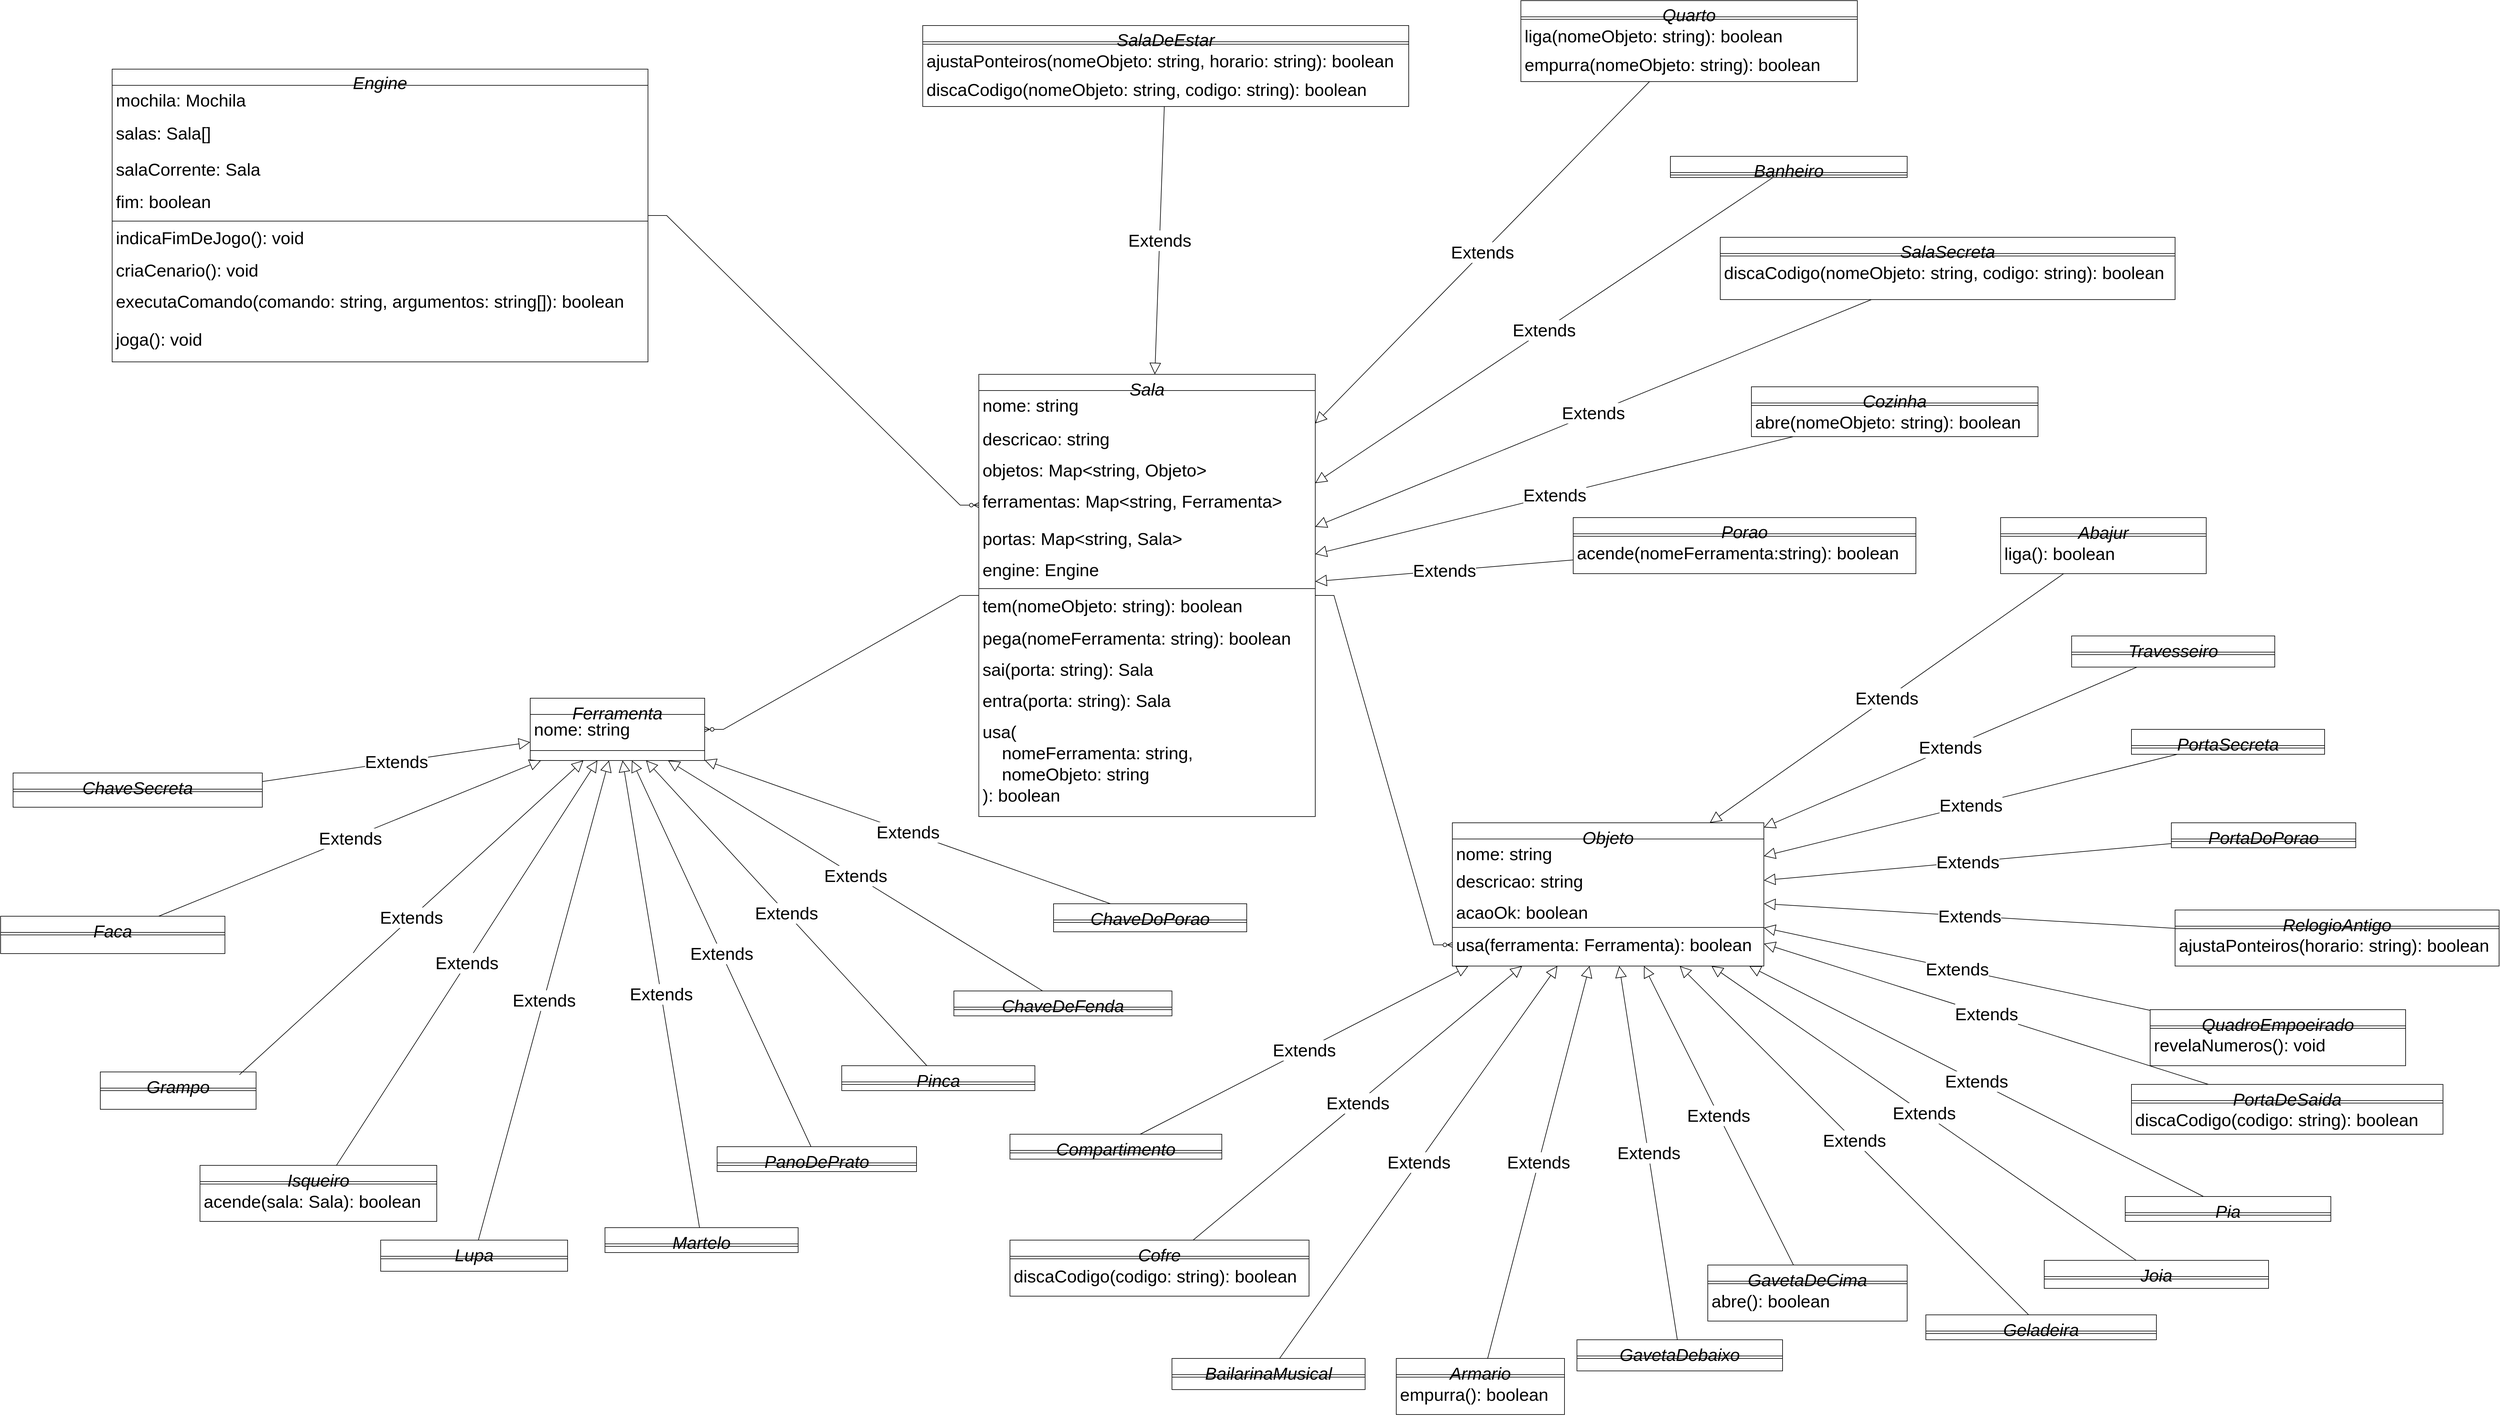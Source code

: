 <mxfile version="26.0.16">
  <diagram id="C5RBs43oDa-KdzZeNtuy" name="Page-1">
    <mxGraphModel dx="6144" dy="2809" grid="1" gridSize="10" guides="1" tooltips="1" connect="1" arrows="1" fold="1" page="1" pageScale="1" pageWidth="827" pageHeight="1169" math="0" shadow="0">
      <root>
        <mxCell id="WIyWlLk6GJQsqaUBKTNV-0" />
        <mxCell id="WIyWlLk6GJQsqaUBKTNV-1" parent="WIyWlLk6GJQsqaUBKTNV-0" />
        <mxCell id="zkfFHV4jXpPFQw0GAbJ--0" value="Engine" style="swimlane;fontStyle=2;align=center;verticalAlign=top;childLayout=stackLayout;horizontal=1;startSize=26;horizontalStack=0;resizeParent=1;resizeLast=0;collapsible=1;marginBottom=0;rounded=0;shadow=0;strokeWidth=1;fontSize=28;spacingBottom=0;spacingTop=0;spacing=0;labelBorderColor=none;" parent="WIyWlLk6GJQsqaUBKTNV-1" vertex="1">
          <mxGeometry x="-2481" y="-1010" width="860" height="470" as="geometry">
            <mxRectangle x="230" y="140" width="160" height="26" as="alternateBounds" />
          </mxGeometry>
        </mxCell>
        <mxCell id="zkfFHV4jXpPFQw0GAbJ--1" value="mochila: Mochila" style="text;align=left;verticalAlign=top;spacingLeft=4;spacingRight=4;overflow=hidden;rotatable=0;points=[[0,0.5],[1,0.5]];portConstraint=eastwest;fontSize=28;fontColor=default;fontStyle=0;spacing=2;labelBorderColor=none;textShadow=0;" parent="zkfFHV4jXpPFQw0GAbJ--0" vertex="1">
          <mxGeometry y="26" width="860" height="54" as="geometry" />
        </mxCell>
        <mxCell id="zA1L791y_lVvBLfhnkhs-0" value="salas: Sala[]" style="text;align=left;verticalAlign=top;spacingLeft=4;spacingRight=4;overflow=hidden;rotatable=0;points=[[0,0.5],[1,0.5]];portConstraint=eastwest;fontSize=28;whiteSpace=wrap;textShadow=0;fontColor=default;fontStyle=0;spacing=2;labelBorderColor=none;" parent="zkfFHV4jXpPFQw0GAbJ--0" vertex="1">
          <mxGeometry y="80" width="860" height="58" as="geometry" />
        </mxCell>
        <mxCell id="zkfFHV4jXpPFQw0GAbJ--2" value="salaCorrente: Sala" style="text;align=left;verticalAlign=top;spacingLeft=4;spacingRight=4;overflow=hidden;rotatable=0;points=[[0,0.5],[1,0.5]];portConstraint=eastwest;rounded=0;shadow=0;html=0;fontSize=28;whiteSpace=wrap;textShadow=0;fontColor=default;fontStyle=0;spacing=2;labelBorderColor=none;" parent="zkfFHV4jXpPFQw0GAbJ--0" vertex="1">
          <mxGeometry y="138" width="860" height="52" as="geometry" />
        </mxCell>
        <mxCell id="zkfFHV4jXpPFQw0GAbJ--3" value="fim: boolean" style="text;align=left;verticalAlign=top;spacingLeft=4;spacingRight=4;overflow=hidden;rotatable=0;points=[[0,0.5],[1,0.5]];portConstraint=eastwest;rounded=0;shadow=0;html=0;fontSize=28;whiteSpace=wrap;textShadow=0;fontColor=default;fontStyle=0;spacing=2;labelBorderColor=none;" parent="zkfFHV4jXpPFQw0GAbJ--0" vertex="1">
          <mxGeometry y="190" width="860" height="50" as="geometry" />
        </mxCell>
        <mxCell id="zkfFHV4jXpPFQw0GAbJ--4" value="" style="line;html=1;strokeWidth=1;align=left;verticalAlign=middle;spacingTop=-1;spacingLeft=3;spacingRight=3;rotatable=0;labelPosition=right;points=[];portConstraint=eastwest;fontSize=28;whiteSpace=wrap;textShadow=0;fontColor=default;fontStyle=0;spacing=2;labelBorderColor=none;" parent="zkfFHV4jXpPFQw0GAbJ--0" vertex="1">
          <mxGeometry y="240" width="860" height="8" as="geometry" />
        </mxCell>
        <mxCell id="zkfFHV4jXpPFQw0GAbJ--5" value="indicaFimDeJogo(): void" style="text;align=left;verticalAlign=top;spacingLeft=4;spacingRight=4;overflow=hidden;rotatable=0;points=[[0,0.5],[1,0.5]];portConstraint=eastwest;fontSize=28;whiteSpace=wrap;textShadow=0;fontColor=default;fontStyle=0;spacing=2;labelBorderColor=none;" parent="zkfFHV4jXpPFQw0GAbJ--0" vertex="1">
          <mxGeometry y="248" width="860" height="52" as="geometry" />
        </mxCell>
        <mxCell id="NSEgL9fZ8EgHRvbwf7Eg-0" value="criaCenario(): void" style="text;align=left;verticalAlign=top;spacingLeft=4;spacingRight=4;overflow=hidden;rotatable=0;points=[[0,0.5],[1,0.5]];portConstraint=eastwest;fontSize=28;whiteSpace=wrap;textShadow=0;fontColor=default;fontStyle=0;spacing=2;labelBorderColor=none;" parent="zkfFHV4jXpPFQw0GAbJ--0" vertex="1">
          <mxGeometry y="300" width="860" height="50" as="geometry" />
        </mxCell>
        <mxCell id="zA1L791y_lVvBLfhnkhs-1" value="executaComando(comando: string, argumentos: string[]): boolean" style="text;align=left;verticalAlign=top;spacingLeft=4;spacingRight=4;overflow=hidden;rotatable=0;points=[[0,0.5],[1,0.5]];portConstraint=eastwest;fontSize=28;whiteSpace=wrap;textShadow=0;fontColor=default;fontStyle=0;spacing=2;labelBorderColor=none;" parent="zkfFHV4jXpPFQw0GAbJ--0" vertex="1">
          <mxGeometry y="350" width="860" height="60" as="geometry" />
        </mxCell>
        <mxCell id="NSEgL9fZ8EgHRvbwf7Eg-1" value="joga(): void" style="text;align=left;verticalAlign=top;spacingLeft=4;spacingRight=4;overflow=hidden;rotatable=0;points=[[0,0.5],[1,0.5]];portConstraint=eastwest;fontSize=28;textShadow=0;fontColor=default;fontStyle=0;spacing=2;labelBorderColor=none;" parent="zkfFHV4jXpPFQw0GAbJ--0" vertex="1">
          <mxGeometry y="410" width="860" height="60" as="geometry" />
        </mxCell>
        <mxCell id="zkfFHV4jXpPFQw0GAbJ--6" value="Sala" style="swimlane;fontStyle=2;align=center;verticalAlign=top;childLayout=stackLayout;horizontal=1;startSize=26;horizontalStack=0;resizeParent=1;resizeLast=0;collapsible=1;marginBottom=0;rounded=0;shadow=0;strokeWidth=1;fontSize=28;" parent="WIyWlLk6GJQsqaUBKTNV-1" vertex="1">
          <mxGeometry x="-1090" y="-520" width="540" height="710" as="geometry">
            <mxRectangle x="130" y="380" width="160" height="26" as="alternateBounds" />
          </mxGeometry>
        </mxCell>
        <mxCell id="zkfFHV4jXpPFQw0GAbJ--7" value="nome: string" style="text;align=left;verticalAlign=top;spacingLeft=4;spacingRight=4;overflow=hidden;rotatable=0;points=[[0,0.5],[1,0.5]];portConstraint=eastwest;fontSize=28;" parent="zkfFHV4jXpPFQw0GAbJ--6" vertex="1">
          <mxGeometry y="26" width="540" height="54" as="geometry" />
        </mxCell>
        <mxCell id="zA1L791y_lVvBLfhnkhs-2" value="descricao: string" style="text;align=left;verticalAlign=top;spacingLeft=4;spacingRight=4;overflow=hidden;rotatable=0;points=[[0,0.5],[1,0.5]];portConstraint=eastwest;fontSize=28;" parent="zkfFHV4jXpPFQw0GAbJ--6" vertex="1">
          <mxGeometry y="80" width="540" height="50" as="geometry" />
        </mxCell>
        <mxCell id="zkfFHV4jXpPFQw0GAbJ--8" value="objetos: Map&lt;string, Objeto&gt;" style="text;align=left;verticalAlign=top;spacingLeft=4;spacingRight=4;overflow=hidden;rotatable=0;points=[[0,0.5],[1,0.5]];portConstraint=eastwest;rounded=0;shadow=0;html=0;fontSize=28;" parent="zkfFHV4jXpPFQw0GAbJ--6" vertex="1">
          <mxGeometry y="130" width="540" height="50" as="geometry" />
        </mxCell>
        <mxCell id="zkfFHV4jXpPFQw0GAbJ--10" value="ferramentas: Map&lt;string, Ferramenta&gt;" style="text;align=left;verticalAlign=top;spacingLeft=4;spacingRight=4;overflow=hidden;rotatable=0;points=[[0,0.5],[1,0.5]];portConstraint=eastwest;fontStyle=0;fontSize=28;" parent="zkfFHV4jXpPFQw0GAbJ--6" vertex="1">
          <mxGeometry y="180" width="540" height="60" as="geometry" />
        </mxCell>
        <mxCell id="0ZFoFJh45a3mGfrbGcAo-1" value="portas: Map&lt;string, Sala&gt;" style="text;align=left;verticalAlign=top;spacingLeft=4;spacingRight=4;overflow=hidden;rotatable=0;points=[[0,0.5],[1,0.5]];portConstraint=eastwest;fontStyle=0;fontSize=28;" parent="zkfFHV4jXpPFQw0GAbJ--6" vertex="1">
          <mxGeometry y="240" width="540" height="50" as="geometry" />
        </mxCell>
        <mxCell id="0ZFoFJh45a3mGfrbGcAo-3" value="engine: Engine" style="text;align=left;verticalAlign=top;spacingLeft=4;spacingRight=4;overflow=hidden;rotatable=0;points=[[0,0.5],[1,0.5]];portConstraint=eastwest;fontStyle=0;fontSize=28;" parent="zkfFHV4jXpPFQw0GAbJ--6" vertex="1">
          <mxGeometry y="290" width="540" height="50" as="geometry" />
        </mxCell>
        <mxCell id="zkfFHV4jXpPFQw0GAbJ--9" value="" style="line;html=1;strokeWidth=1;align=left;verticalAlign=middle;spacingTop=-1;spacingLeft=3;spacingRight=3;rotatable=0;labelPosition=right;points=[];portConstraint=eastwest;fontSize=28;" parent="zkfFHV4jXpPFQw0GAbJ--6" vertex="1">
          <mxGeometry y="340" width="540" height="8" as="geometry" />
        </mxCell>
        <mxCell id="zA1L791y_lVvBLfhnkhs-3" value="tem(nomeObjeto: string): boolean" style="text;align=left;verticalAlign=top;spacingLeft=4;spacingRight=4;overflow=hidden;rotatable=0;points=[[0,0.5],[1,0.5]];portConstraint=eastwest;fontSize=28;" parent="zkfFHV4jXpPFQw0GAbJ--6" vertex="1">
          <mxGeometry y="348" width="540" height="52" as="geometry" />
        </mxCell>
        <mxCell id="zkfFHV4jXpPFQw0GAbJ--11" value="pega(nomeFerramenta: string): boolean" style="text;align=left;verticalAlign=top;spacingLeft=4;spacingRight=4;overflow=hidden;rotatable=0;points=[[0,0.5],[1,0.5]];portConstraint=eastwest;fontSize=28;" parent="zkfFHV4jXpPFQw0GAbJ--6" vertex="1">
          <mxGeometry y="400" width="540" height="50" as="geometry" />
        </mxCell>
        <mxCell id="zA1L791y_lVvBLfhnkhs-9" value="sai(porta: string): Sala" style="text;align=left;verticalAlign=top;spacingLeft=4;spacingRight=4;overflow=hidden;rotatable=0;points=[[0,0.5],[1,0.5]];portConstraint=eastwest;rounded=0;shadow=0;html=0;fontSize=28;" parent="zkfFHV4jXpPFQw0GAbJ--6" vertex="1">
          <mxGeometry y="450" width="540" height="50" as="geometry" />
        </mxCell>
        <mxCell id="NSEgL9fZ8EgHRvbwf7Eg-3" value="entra(porta: string): Sala" style="text;align=left;verticalAlign=top;spacingLeft=4;spacingRight=4;overflow=hidden;rotatable=0;points=[[0,0.5],[1,0.5]];portConstraint=eastwest;rounded=0;shadow=0;html=0;fontSize=28;" parent="zkfFHV4jXpPFQw0GAbJ--6" vertex="1">
          <mxGeometry y="500" width="540" height="50" as="geometry" />
        </mxCell>
        <mxCell id="0ZFoFJh45a3mGfrbGcAo-4" value="usa(&#xa;    nomeFerramenta: string, &#xa;    nomeObjeto: string&#xa;): boolean" style="text;align=left;verticalAlign=top;spacingLeft=4;spacingRight=4;overflow=hidden;rotatable=0;points=[[0,0.5],[1,0.5]];portConstraint=eastwest;rounded=0;shadow=0;html=0;fontSize=28;" parent="zkfFHV4jXpPFQw0GAbJ--6" vertex="1">
          <mxGeometry y="550" width="540" height="160" as="geometry" />
        </mxCell>
        <mxCell id="0ZFoFJh45a3mGfrbGcAo-14" value="Objeto" style="swimlane;fontStyle=2;align=center;verticalAlign=top;childLayout=stackLayout;horizontal=1;startSize=26;horizontalStack=0;resizeParent=1;resizeLast=0;collapsible=1;marginBottom=0;rounded=0;shadow=0;strokeWidth=1;fontSize=28;" parent="WIyWlLk6GJQsqaUBKTNV-1" vertex="1">
          <mxGeometry x="-330" y="200" width="500" height="230" as="geometry">
            <mxRectangle x="230" y="140" width="160" height="26" as="alternateBounds" />
          </mxGeometry>
        </mxCell>
        <mxCell id="0ZFoFJh45a3mGfrbGcAo-15" value="nome: string" style="text;align=left;verticalAlign=top;spacingLeft=4;spacingRight=4;overflow=hidden;rotatable=0;points=[[0,0.5],[1,0.5]];portConstraint=eastwest;fontSize=28;" parent="0ZFoFJh45a3mGfrbGcAo-14" vertex="1">
          <mxGeometry y="26" width="500" height="44" as="geometry" />
        </mxCell>
        <mxCell id="0ZFoFJh45a3mGfrbGcAo-16" value="descricao: string" style="text;align=left;verticalAlign=top;spacingLeft=4;spacingRight=4;overflow=hidden;rotatable=0;points=[[0,0.5],[1,0.5]];portConstraint=eastwest;rounded=0;shadow=0;html=0;fontSize=28;" parent="0ZFoFJh45a3mGfrbGcAo-14" vertex="1">
          <mxGeometry y="70" width="500" height="50" as="geometry" />
        </mxCell>
        <mxCell id="0ZFoFJh45a3mGfrbGcAo-23" value="acaoOk: boolean" style="text;align=left;verticalAlign=top;spacingLeft=4;spacingRight=4;overflow=hidden;rotatable=0;points=[[0,0.5],[1,0.5]];portConstraint=eastwest;rounded=0;shadow=0;html=0;fontSize=28;" parent="0ZFoFJh45a3mGfrbGcAo-14" vertex="1">
          <mxGeometry y="120" width="500" height="44" as="geometry" />
        </mxCell>
        <mxCell id="0ZFoFJh45a3mGfrbGcAo-18" value="" style="line;html=1;strokeWidth=1;align=left;verticalAlign=middle;spacingTop=-1;spacingLeft=3;spacingRight=3;rotatable=0;labelPosition=right;points=[];portConstraint=eastwest;fontSize=28;" parent="0ZFoFJh45a3mGfrbGcAo-14" vertex="1">
          <mxGeometry y="164" width="500" height="8" as="geometry" />
        </mxCell>
        <mxCell id="0ZFoFJh45a3mGfrbGcAo-20" value="usa(ferramenta: Ferramenta): boolean" style="text;align=left;verticalAlign=top;spacingLeft=4;spacingRight=4;overflow=hidden;rotatable=0;points=[[0,0.5],[1,0.5]];portConstraint=eastwest;fontSize=28;" parent="0ZFoFJh45a3mGfrbGcAo-14" vertex="1">
          <mxGeometry y="172" width="500" height="48" as="geometry" />
        </mxCell>
        <mxCell id="zA1L791y_lVvBLfhnkhs-11" value="Ferramenta" style="swimlane;fontStyle=2;align=center;verticalAlign=top;childLayout=stackLayout;horizontal=1;startSize=26;horizontalStack=0;resizeParent=1;resizeLast=0;collapsible=1;marginBottom=0;rounded=0;shadow=0;strokeWidth=1;fontSize=28;" parent="WIyWlLk6GJQsqaUBKTNV-1" vertex="1">
          <mxGeometry x="-1810" width="280" height="100" as="geometry">
            <mxRectangle x="230" y="140" width="160" height="26" as="alternateBounds" />
          </mxGeometry>
        </mxCell>
        <mxCell id="zA1L791y_lVvBLfhnkhs-12" value="nome: string" style="text;align=left;verticalAlign=top;spacingLeft=4;spacingRight=4;overflow=hidden;rotatable=0;points=[[0,0.5],[1,0.5]];portConstraint=eastwest;fontColor=default;fontSize=28;" parent="zA1L791y_lVvBLfhnkhs-11" vertex="1">
          <mxGeometry y="26" width="280" height="54" as="geometry" />
        </mxCell>
        <mxCell id="zA1L791y_lVvBLfhnkhs-69" value="" style="line;html=1;strokeWidth=1;align=left;verticalAlign=middle;spacingTop=-1;spacingLeft=3;spacingRight=3;rotatable=0;labelPosition=right;points=[];portConstraint=eastwest;fontSize=28;" parent="zA1L791y_lVvBLfhnkhs-11" vertex="1">
          <mxGeometry y="80" width="280" height="8" as="geometry" />
        </mxCell>
        <mxCell id="zA1L791y_lVvBLfhnkhs-20" value="ChaveDeFenda" style="swimlane;fontStyle=2;align=center;verticalAlign=top;childLayout=stackLayout;horizontal=1;startSize=26;horizontalStack=0;resizeParent=1;resizeLast=0;collapsible=1;marginBottom=0;rounded=0;shadow=0;strokeWidth=1;fontSize=28;" parent="WIyWlLk6GJQsqaUBKTNV-1" vertex="1">
          <mxGeometry x="-1130" y="470" width="350" height="40" as="geometry">
            <mxRectangle x="230" y="140" width="160" height="26" as="alternateBounds" />
          </mxGeometry>
        </mxCell>
        <mxCell id="zA1L791y_lVvBLfhnkhs-38" value="" style="line;html=1;strokeWidth=1;align=left;verticalAlign=middle;spacingTop=-1;spacingLeft=3;spacingRight=3;rotatable=0;labelPosition=right;points=[];portConstraint=eastwest;fontSize=28;" parent="zA1L791y_lVvBLfhnkhs-20" vertex="1">
          <mxGeometry y="26" width="350" height="8" as="geometry" />
        </mxCell>
        <mxCell id="zA1L791y_lVvBLfhnkhs-22" value="ChaveDoPorao" style="swimlane;fontStyle=2;align=center;verticalAlign=top;childLayout=stackLayout;horizontal=1;startSize=26;horizontalStack=0;resizeParent=1;resizeLast=0;collapsible=1;marginBottom=0;rounded=0;shadow=0;strokeWidth=1;fontSize=28;" parent="WIyWlLk6GJQsqaUBKTNV-1" vertex="1">
          <mxGeometry x="-970" y="330" width="310" height="45" as="geometry">
            <mxRectangle x="230" y="140" width="160" height="26" as="alternateBounds" />
          </mxGeometry>
        </mxCell>
        <mxCell id="zA1L791y_lVvBLfhnkhs-39" value="" style="line;html=1;strokeWidth=1;align=left;verticalAlign=middle;spacingTop=-1;spacingLeft=3;spacingRight=3;rotatable=0;labelPosition=right;points=[];portConstraint=eastwest;fontSize=28;" parent="zA1L791y_lVvBLfhnkhs-22" vertex="1">
          <mxGeometry y="26" width="310" height="8" as="geometry" />
        </mxCell>
        <mxCell id="zA1L791y_lVvBLfhnkhs-25" value="ChaveSecreta" style="swimlane;fontStyle=2;align=center;verticalAlign=top;childLayout=stackLayout;horizontal=1;startSize=26;horizontalStack=0;resizeParent=1;resizeLast=0;collapsible=1;marginBottom=0;rounded=0;shadow=0;strokeWidth=1;fontSize=28;" parent="WIyWlLk6GJQsqaUBKTNV-1" vertex="1">
          <mxGeometry x="-2640" y="120" width="400" height="55" as="geometry">
            <mxRectangle x="230" y="140" width="160" height="26" as="alternateBounds" />
          </mxGeometry>
        </mxCell>
        <mxCell id="zA1L791y_lVvBLfhnkhs-40" value="" style="line;html=1;strokeWidth=1;align=left;verticalAlign=middle;spacingTop=-1;spacingLeft=3;spacingRight=3;rotatable=0;labelPosition=right;points=[];portConstraint=eastwest;fontSize=28;" parent="zA1L791y_lVvBLfhnkhs-25" vertex="1">
          <mxGeometry y="26" width="400" height="8" as="geometry" />
        </mxCell>
        <mxCell id="zA1L791y_lVvBLfhnkhs-28" value="Faca" style="swimlane;fontStyle=2;align=center;verticalAlign=top;childLayout=stackLayout;horizontal=1;startSize=26;horizontalStack=0;resizeParent=1;resizeLast=0;collapsible=1;marginBottom=0;rounded=0;shadow=0;strokeWidth=1;fontSize=28;" parent="WIyWlLk6GJQsqaUBKTNV-1" vertex="1">
          <mxGeometry x="-2660" y="350" width="360" height="60" as="geometry">
            <mxRectangle x="230" y="140" width="160" height="26" as="alternateBounds" />
          </mxGeometry>
        </mxCell>
        <mxCell id="zA1L791y_lVvBLfhnkhs-42" value="" style="line;html=1;strokeWidth=1;align=left;verticalAlign=middle;spacingTop=-1;spacingLeft=3;spacingRight=3;rotatable=0;labelPosition=right;points=[];portConstraint=eastwest;fontSize=28;" parent="zA1L791y_lVvBLfhnkhs-28" vertex="1">
          <mxGeometry y="26" width="360" height="8" as="geometry" />
        </mxCell>
        <mxCell id="zA1L791y_lVvBLfhnkhs-31" value="Grampo" style="swimlane;fontStyle=2;align=center;verticalAlign=top;childLayout=stackLayout;horizontal=1;startSize=26;horizontalStack=0;resizeParent=1;resizeLast=0;collapsible=1;marginBottom=0;rounded=0;shadow=0;strokeWidth=1;fontColor=default;fontSize=28;" parent="WIyWlLk6GJQsqaUBKTNV-1" vertex="1">
          <mxGeometry x="-2500" y="600" width="250" height="60" as="geometry">
            <mxRectangle x="230" y="140" width="160" height="26" as="alternateBounds" />
          </mxGeometry>
        </mxCell>
        <mxCell id="zA1L791y_lVvBLfhnkhs-43" value="" style="line;html=1;strokeWidth=1;align=left;verticalAlign=middle;spacingTop=-1;spacingLeft=3;spacingRight=3;rotatable=0;labelPosition=right;points=[];portConstraint=eastwest;fontSize=28;" parent="zA1L791y_lVvBLfhnkhs-31" vertex="1">
          <mxGeometry y="26" width="250" height="8" as="geometry" />
        </mxCell>
        <mxCell id="zA1L791y_lVvBLfhnkhs-34" value="Isqueiro" style="swimlane;fontStyle=2;align=center;verticalAlign=top;childLayout=stackLayout;horizontal=1;startSize=26;horizontalStack=0;resizeParent=1;resizeLast=0;collapsible=1;marginBottom=0;rounded=0;shadow=0;strokeWidth=1;fontColor=default;fontSize=28;" parent="WIyWlLk6GJQsqaUBKTNV-1" vertex="1">
          <mxGeometry x="-2340" y="750" width="380" height="90" as="geometry">
            <mxRectangle x="230" y="140" width="160" height="26" as="alternateBounds" />
          </mxGeometry>
        </mxCell>
        <mxCell id="zA1L791y_lVvBLfhnkhs-44" value="" style="line;html=1;strokeWidth=1;align=left;verticalAlign=middle;spacingTop=-1;spacingLeft=3;spacingRight=3;rotatable=0;labelPosition=right;points=[];portConstraint=eastwest;fontSize=28;" parent="zA1L791y_lVvBLfhnkhs-34" vertex="1">
          <mxGeometry y="26" width="380" height="8" as="geometry" />
        </mxCell>
        <mxCell id="zA1L791y_lVvBLfhnkhs-35" value="acende(sala: Sala): boolean" style="text;align=left;verticalAlign=top;spacingLeft=4;spacingRight=4;overflow=hidden;rotatable=0;points=[[0,0.5],[1,0.5]];portConstraint=eastwest;fontColor=default;fontSize=28;" parent="zA1L791y_lVvBLfhnkhs-34" vertex="1">
          <mxGeometry y="34" width="380" height="56" as="geometry" />
        </mxCell>
        <mxCell id="zA1L791y_lVvBLfhnkhs-45" value="Lupa" style="swimlane;fontStyle=2;align=center;verticalAlign=top;childLayout=stackLayout;horizontal=1;startSize=26;horizontalStack=0;resizeParent=1;resizeLast=0;collapsible=1;marginBottom=0;rounded=0;shadow=0;strokeWidth=1;fontSize=28;" parent="WIyWlLk6GJQsqaUBKTNV-1" vertex="1">
          <mxGeometry x="-2050" y="870" width="300" height="50" as="geometry">
            <mxRectangle x="230" y="140" width="160" height="26" as="alternateBounds" />
          </mxGeometry>
        </mxCell>
        <mxCell id="zA1L791y_lVvBLfhnkhs-46" value="" style="line;html=1;strokeWidth=1;align=left;verticalAlign=middle;spacingTop=-1;spacingLeft=3;spacingRight=3;rotatable=0;labelPosition=right;points=[];portConstraint=eastwest;fontSize=28;" parent="zA1L791y_lVvBLfhnkhs-45" vertex="1">
          <mxGeometry y="26" width="300" height="8" as="geometry" />
        </mxCell>
        <mxCell id="zA1L791y_lVvBLfhnkhs-47" value="Martelo" style="swimlane;fontStyle=2;align=center;verticalAlign=top;childLayout=stackLayout;horizontal=1;startSize=26;horizontalStack=0;resizeParent=1;resizeLast=0;collapsible=1;marginBottom=0;rounded=0;shadow=0;strokeWidth=1;fontSize=28;" parent="WIyWlLk6GJQsqaUBKTNV-1" vertex="1">
          <mxGeometry x="-1690" y="850" width="310" height="40" as="geometry">
            <mxRectangle x="230" y="140" width="160" height="26" as="alternateBounds" />
          </mxGeometry>
        </mxCell>
        <mxCell id="zA1L791y_lVvBLfhnkhs-48" value="" style="line;html=1;strokeWidth=1;align=left;verticalAlign=middle;spacingTop=-1;spacingLeft=3;spacingRight=3;rotatable=0;labelPosition=right;points=[];portConstraint=eastwest;fontSize=28;" parent="zA1L791y_lVvBLfhnkhs-47" vertex="1">
          <mxGeometry y="26" width="310" height="8" as="geometry" />
        </mxCell>
        <mxCell id="zA1L791y_lVvBLfhnkhs-49" value="PanoDePrato" style="swimlane;fontStyle=2;align=center;verticalAlign=top;childLayout=stackLayout;horizontal=1;startSize=26;horizontalStack=0;resizeParent=1;resizeLast=0;collapsible=1;marginBottom=0;rounded=0;shadow=0;strokeWidth=1;fontSize=28;" parent="WIyWlLk6GJQsqaUBKTNV-1" vertex="1">
          <mxGeometry x="-1510" y="720" width="320" height="40" as="geometry">
            <mxRectangle x="230" y="140" width="160" height="26" as="alternateBounds" />
          </mxGeometry>
        </mxCell>
        <mxCell id="zA1L791y_lVvBLfhnkhs-50" value="" style="line;html=1;strokeWidth=1;align=left;verticalAlign=middle;spacingTop=-1;spacingLeft=3;spacingRight=3;rotatable=0;labelPosition=right;points=[];portConstraint=eastwest;fontSize=28;" parent="zA1L791y_lVvBLfhnkhs-49" vertex="1">
          <mxGeometry y="26" width="320" height="8" as="geometry" />
        </mxCell>
        <mxCell id="zA1L791y_lVvBLfhnkhs-51" value="Pinca" style="swimlane;fontStyle=2;align=center;verticalAlign=top;childLayout=stackLayout;horizontal=1;startSize=26;horizontalStack=0;resizeParent=1;resizeLast=0;collapsible=1;marginBottom=0;rounded=0;shadow=0;strokeWidth=1;fontSize=28;" parent="WIyWlLk6GJQsqaUBKTNV-1" vertex="1">
          <mxGeometry x="-1310" y="590" width="310" height="40" as="geometry">
            <mxRectangle x="230" y="140" width="160" height="26" as="alternateBounds" />
          </mxGeometry>
        </mxCell>
        <mxCell id="zA1L791y_lVvBLfhnkhs-52" value="" style="line;html=1;strokeWidth=1;align=left;verticalAlign=middle;spacingTop=-1;spacingLeft=3;spacingRight=3;rotatable=0;labelPosition=right;points=[];portConstraint=eastwest;fontSize=28;" parent="zA1L791y_lVvBLfhnkhs-51" vertex="1">
          <mxGeometry y="26" width="310" height="8" as="geometry" />
        </mxCell>
        <mxCell id="zA1L791y_lVvBLfhnkhs-57" value="Extends" style="endArrow=block;endSize=16;endFill=0;html=1;rounded=0;exitX=1;exitY=0.25;exitDx=0;exitDy=0;fontSize=28;" parent="WIyWlLk6GJQsqaUBKTNV-1" source="zA1L791y_lVvBLfhnkhs-25" target="zA1L791y_lVvBLfhnkhs-11" edge="1">
          <mxGeometry width="160" relative="1" as="geometry">
            <mxPoint x="-2130" y="389.998" as="sourcePoint" />
            <mxPoint x="-1500" y="505.35" as="targetPoint" />
          </mxGeometry>
        </mxCell>
        <mxCell id="zA1L791y_lVvBLfhnkhs-58" value="Extends" style="endArrow=block;endSize=16;endFill=0;html=1;rounded=0;fontSize=28;" parent="WIyWlLk6GJQsqaUBKTNV-1" source="zA1L791y_lVvBLfhnkhs-28" target="zA1L791y_lVvBLfhnkhs-11" edge="1">
          <mxGeometry width="160" relative="1" as="geometry">
            <mxPoint x="-1630" y="530" as="sourcePoint" />
            <mxPoint x="-1470" y="530" as="targetPoint" />
          </mxGeometry>
        </mxCell>
        <mxCell id="zA1L791y_lVvBLfhnkhs-59" value="Extends" style="endArrow=block;endSize=16;endFill=0;html=1;rounded=0;exitX=0.893;exitY=0.075;exitDx=0;exitDy=0;exitPerimeter=0;fontSize=28;" parent="WIyWlLk6GJQsqaUBKTNV-1" source="zA1L791y_lVvBLfhnkhs-31" target="zA1L791y_lVvBLfhnkhs-11" edge="1">
          <mxGeometry width="160" relative="1" as="geometry">
            <mxPoint x="-2057" y="470" as="sourcePoint" />
            <mxPoint x="-1690" y="353" as="targetPoint" />
          </mxGeometry>
        </mxCell>
        <mxCell id="zA1L791y_lVvBLfhnkhs-60" value="Extends" style="endArrow=block;endSize=16;endFill=0;html=1;rounded=0;fontSize=28;" parent="WIyWlLk6GJQsqaUBKTNV-1" source="zA1L791y_lVvBLfhnkhs-34" target="zA1L791y_lVvBLfhnkhs-11" edge="1">
          <mxGeometry width="160" relative="1" as="geometry">
            <mxPoint x="-2047" y="480" as="sourcePoint" />
            <mxPoint x="-1680" y="363" as="targetPoint" />
          </mxGeometry>
        </mxCell>
        <mxCell id="zA1L791y_lVvBLfhnkhs-61" value="Extends" style="endArrow=block;endSize=16;endFill=0;html=1;rounded=0;fontSize=28;" parent="WIyWlLk6GJQsqaUBKTNV-1" source="zA1L791y_lVvBLfhnkhs-45" target="zA1L791y_lVvBLfhnkhs-11" edge="1">
          <mxGeometry width="160" relative="1" as="geometry">
            <mxPoint x="-2037" y="490" as="sourcePoint" />
            <mxPoint x="-1670" y="373" as="targetPoint" />
          </mxGeometry>
        </mxCell>
        <mxCell id="zA1L791y_lVvBLfhnkhs-62" value="Extends" style="endArrow=block;endSize=16;endFill=0;html=1;rounded=0;fontSize=28;" parent="WIyWlLk6GJQsqaUBKTNV-1" source="zA1L791y_lVvBLfhnkhs-47" target="zA1L791y_lVvBLfhnkhs-11" edge="1">
          <mxGeometry width="160" relative="1" as="geometry">
            <mxPoint x="-2027" y="500" as="sourcePoint" />
            <mxPoint x="-1660" y="383" as="targetPoint" />
          </mxGeometry>
        </mxCell>
        <mxCell id="zA1L791y_lVvBLfhnkhs-65" value="Extends" style="endArrow=block;endSize=16;endFill=0;html=1;rounded=0;fontSize=28;" parent="WIyWlLk6GJQsqaUBKTNV-1" source="zA1L791y_lVvBLfhnkhs-22" target="zA1L791y_lVvBLfhnkhs-11" edge="1">
          <mxGeometry width="160" relative="1" as="geometry">
            <mxPoint x="-1997" y="530" as="sourcePoint" />
            <mxPoint x="-1630" y="413" as="targetPoint" />
          </mxGeometry>
        </mxCell>
        <mxCell id="zA1L791y_lVvBLfhnkhs-66" value="Extends" style="endArrow=block;endSize=16;endFill=0;html=1;rounded=0;fontSize=28;" parent="WIyWlLk6GJQsqaUBKTNV-1" source="zA1L791y_lVvBLfhnkhs-20" target="zA1L791y_lVvBLfhnkhs-11" edge="1">
          <mxGeometry width="160" relative="1" as="geometry">
            <mxPoint x="-1987" y="540" as="sourcePoint" />
            <mxPoint x="-1620" y="423" as="targetPoint" />
          </mxGeometry>
        </mxCell>
        <mxCell id="zA1L791y_lVvBLfhnkhs-67" value="Extends" style="endArrow=block;endSize=16;endFill=0;html=1;rounded=0;fontSize=28;" parent="WIyWlLk6GJQsqaUBKTNV-1" source="zA1L791y_lVvBLfhnkhs-49" target="zA1L791y_lVvBLfhnkhs-11" edge="1">
          <mxGeometry width="160" relative="1" as="geometry">
            <mxPoint x="-1977" y="550" as="sourcePoint" />
            <mxPoint x="-1610" y="433" as="targetPoint" />
          </mxGeometry>
        </mxCell>
        <mxCell id="zA1L791y_lVvBLfhnkhs-71" value="Extends" style="endArrow=block;endSize=16;endFill=0;html=1;rounded=0;fontSize=28;" parent="WIyWlLk6GJQsqaUBKTNV-1" source="zA1L791y_lVvBLfhnkhs-51" target="zA1L791y_lVvBLfhnkhs-11" edge="1">
          <mxGeometry width="160" relative="1" as="geometry">
            <mxPoint x="-1440" y="510" as="sourcePoint" />
            <mxPoint x="-1280" y="510" as="targetPoint" />
          </mxGeometry>
        </mxCell>
        <mxCell id="zA1L791y_lVvBLfhnkhs-75" value="" style="edgeStyle=entityRelationEdgeStyle;fontSize=28;html=1;endArrow=ERzeroToMany;endFill=1;rounded=0;entryX=0;entryY=0.5;entryDx=0;entryDy=0;" parent="WIyWlLk6GJQsqaUBKTNV-1" source="zkfFHV4jXpPFQw0GAbJ--0" target="zkfFHV4jXpPFQw0GAbJ--10" edge="1">
          <mxGeometry width="100" height="100" relative="1" as="geometry">
            <mxPoint x="-990.0" y="-990" as="sourcePoint" />
            <mxPoint x="-1015.0" y="-239" as="targetPoint" />
            <Array as="points">
              <mxPoint x="-725" y="-274" />
              <mxPoint x="-905" y="-614" />
            </Array>
          </mxGeometry>
        </mxCell>
        <mxCell id="zA1L791y_lVvBLfhnkhs-76" value="" style="edgeStyle=entityRelationEdgeStyle;fontSize=28;html=1;endArrow=ERzeroToMany;endFill=1;rounded=0;" parent="WIyWlLk6GJQsqaUBKTNV-1" source="zkfFHV4jXpPFQw0GAbJ--6" target="zA1L791y_lVvBLfhnkhs-11" edge="1">
          <mxGeometry width="100" height="100" relative="1" as="geometry">
            <mxPoint x="450" y="510" as="sourcePoint" />
            <mxPoint x="630" y="580" as="targetPoint" />
            <Array as="points">
              <mxPoint x="530" y="720" />
              <mxPoint x="530" y="710" />
            </Array>
          </mxGeometry>
        </mxCell>
        <mxCell id="zA1L791y_lVvBLfhnkhs-77" value="" style="edgeStyle=entityRelationEdgeStyle;fontSize=28;html=1;endArrow=ERzeroToMany;endFill=1;rounded=0;entryX=0;entryY=0.5;entryDx=0;entryDy=0;" parent="WIyWlLk6GJQsqaUBKTNV-1" source="zkfFHV4jXpPFQw0GAbJ--6" target="0ZFoFJh45a3mGfrbGcAo-20" edge="1">
          <mxGeometry width="100" height="100" relative="1" as="geometry">
            <mxPoint x="70" y="-320" as="sourcePoint" />
            <mxPoint x="170" y="-420" as="targetPoint" />
          </mxGeometry>
        </mxCell>
        <mxCell id="zA1L791y_lVvBLfhnkhs-81" value="Abajur" style="swimlane;fontStyle=2;align=center;verticalAlign=top;childLayout=stackLayout;horizontal=1;startSize=26;horizontalStack=0;resizeParent=1;resizeLast=0;collapsible=1;marginBottom=0;rounded=0;shadow=0;strokeWidth=1;fontSize=28;" parent="WIyWlLk6GJQsqaUBKTNV-1" vertex="1">
          <mxGeometry x="550" y="-290" width="330" height="90" as="geometry">
            <mxRectangle x="230" y="140" width="160" height="26" as="alternateBounds" />
          </mxGeometry>
        </mxCell>
        <mxCell id="zA1L791y_lVvBLfhnkhs-85" value="" style="line;html=1;strokeWidth=1;align=left;verticalAlign=middle;spacingTop=-1;spacingLeft=3;spacingRight=3;rotatable=0;labelPosition=right;points=[];portConstraint=eastwest;fontSize=28;" parent="zA1L791y_lVvBLfhnkhs-81" vertex="1">
          <mxGeometry y="26" width="330" height="8" as="geometry" />
        </mxCell>
        <mxCell id="zA1L791y_lVvBLfhnkhs-86" value="liga(): boolean" style="text;align=left;verticalAlign=top;spacingLeft=4;spacingRight=4;overflow=hidden;rotatable=0;points=[[0,0.5],[1,0.5]];portConstraint=eastwest;fontSize=28;" parent="zA1L791y_lVvBLfhnkhs-81" vertex="1">
          <mxGeometry y="34" width="330" height="56" as="geometry" />
        </mxCell>
        <mxCell id="zA1L791y_lVvBLfhnkhs-87" value="Armario" style="swimlane;fontStyle=2;align=center;verticalAlign=top;childLayout=stackLayout;horizontal=1;startSize=26;horizontalStack=0;resizeParent=1;resizeLast=0;collapsible=1;marginBottom=0;rounded=0;shadow=0;strokeWidth=1;fontSize=28;" parent="WIyWlLk6GJQsqaUBKTNV-1" vertex="1">
          <mxGeometry x="-420" y="1060" width="270" height="90" as="geometry">
            <mxRectangle x="230" y="140" width="160" height="26" as="alternateBounds" />
          </mxGeometry>
        </mxCell>
        <mxCell id="zA1L791y_lVvBLfhnkhs-88" value="" style="line;html=1;strokeWidth=1;align=left;verticalAlign=middle;spacingTop=-1;spacingLeft=3;spacingRight=3;rotatable=0;labelPosition=right;points=[];portConstraint=eastwest;fontSize=28;" parent="zA1L791y_lVvBLfhnkhs-87" vertex="1">
          <mxGeometry y="26" width="270" height="8" as="geometry" />
        </mxCell>
        <mxCell id="zA1L791y_lVvBLfhnkhs-89" value="empurra(): boolean" style="text;align=left;verticalAlign=top;spacingLeft=4;spacingRight=4;overflow=hidden;rotatable=0;points=[[0,0.5],[1,0.5]];portConstraint=eastwest;fontSize=28;" parent="zA1L791y_lVvBLfhnkhs-87" vertex="1">
          <mxGeometry y="34" width="270" height="56" as="geometry" />
        </mxCell>
        <mxCell id="zA1L791y_lVvBLfhnkhs-90" value="GavetaDebaixo" style="swimlane;fontStyle=2;align=center;verticalAlign=top;childLayout=stackLayout;horizontal=1;startSize=26;horizontalStack=0;resizeParent=1;resizeLast=0;collapsible=1;marginBottom=0;rounded=0;shadow=0;strokeWidth=1;fontSize=28;" parent="WIyWlLk6GJQsqaUBKTNV-1" vertex="1">
          <mxGeometry x="-130" y="1030" width="330" height="50" as="geometry">
            <mxRectangle x="230" y="140" width="160" height="26" as="alternateBounds" />
          </mxGeometry>
        </mxCell>
        <mxCell id="zA1L791y_lVvBLfhnkhs-91" value="" style="line;html=1;strokeWidth=1;align=left;verticalAlign=middle;spacingTop=-1;spacingLeft=3;spacingRight=3;rotatable=0;labelPosition=right;points=[];portConstraint=eastwest;fontSize=28;" parent="zA1L791y_lVvBLfhnkhs-90" vertex="1">
          <mxGeometry y="26" width="330" height="8" as="geometry" />
        </mxCell>
        <mxCell id="zA1L791y_lVvBLfhnkhs-93" value="GavetaDeCima" style="swimlane;fontStyle=2;align=center;verticalAlign=top;childLayout=stackLayout;horizontal=1;startSize=26;horizontalStack=0;resizeParent=1;resizeLast=0;collapsible=1;marginBottom=0;rounded=0;shadow=0;strokeWidth=1;fontSize=28;" parent="WIyWlLk6GJQsqaUBKTNV-1" vertex="1">
          <mxGeometry x="80" y="910" width="320" height="90" as="geometry">
            <mxRectangle x="230" y="140" width="160" height="26" as="alternateBounds" />
          </mxGeometry>
        </mxCell>
        <mxCell id="zA1L791y_lVvBLfhnkhs-94" value="" style="line;html=1;strokeWidth=1;align=left;verticalAlign=middle;spacingTop=-1;spacingLeft=3;spacingRight=3;rotatable=0;labelPosition=right;points=[];portConstraint=eastwest;fontSize=28;" parent="zA1L791y_lVvBLfhnkhs-93" vertex="1">
          <mxGeometry y="26" width="320" height="8" as="geometry" />
        </mxCell>
        <mxCell id="zA1L791y_lVvBLfhnkhs-95" value="abre(): boolean" style="text;align=left;verticalAlign=top;spacingLeft=4;spacingRight=4;overflow=hidden;rotatable=0;points=[[0,0.5],[1,0.5]];portConstraint=eastwest;fontSize=28;" parent="zA1L791y_lVvBLfhnkhs-93" vertex="1">
          <mxGeometry y="34" width="320" height="56" as="geometry" />
        </mxCell>
        <mxCell id="zA1L791y_lVvBLfhnkhs-99" value="Compartimento" style="swimlane;fontStyle=2;align=center;verticalAlign=top;childLayout=stackLayout;horizontal=1;startSize=26;horizontalStack=0;resizeParent=1;resizeLast=0;collapsible=1;marginBottom=0;rounded=0;shadow=0;strokeWidth=1;fontSize=28;" parent="WIyWlLk6GJQsqaUBKTNV-1" vertex="1">
          <mxGeometry x="-1040" y="700" width="340" height="40" as="geometry">
            <mxRectangle x="230" y="140" width="160" height="26" as="alternateBounds" />
          </mxGeometry>
        </mxCell>
        <mxCell id="zA1L791y_lVvBLfhnkhs-100" value="" style="line;html=1;strokeWidth=1;align=left;verticalAlign=middle;spacingTop=-1;spacingLeft=3;spacingRight=3;rotatable=0;labelPosition=right;points=[];portConstraint=eastwest;fontSize=28;" parent="zA1L791y_lVvBLfhnkhs-99" vertex="1">
          <mxGeometry y="26" width="340" height="8" as="geometry" />
        </mxCell>
        <mxCell id="zA1L791y_lVvBLfhnkhs-102" value="BailarinaMusical" style="swimlane;fontStyle=2;align=center;verticalAlign=top;childLayout=stackLayout;horizontal=1;startSize=26;horizontalStack=0;resizeParent=1;resizeLast=0;collapsible=1;marginBottom=0;rounded=0;shadow=0;strokeWidth=1;fontSize=28;" parent="WIyWlLk6GJQsqaUBKTNV-1" vertex="1">
          <mxGeometry x="-780" y="1060" width="310" height="50" as="geometry">
            <mxRectangle x="230" y="140" width="160" height="26" as="alternateBounds" />
          </mxGeometry>
        </mxCell>
        <mxCell id="zA1L791y_lVvBLfhnkhs-103" value="" style="line;html=1;strokeWidth=1;align=left;verticalAlign=middle;spacingTop=-1;spacingLeft=3;spacingRight=3;rotatable=0;labelPosition=right;points=[];portConstraint=eastwest;fontSize=28;" parent="zA1L791y_lVvBLfhnkhs-102" vertex="1">
          <mxGeometry y="26" width="310" height="8" as="geometry" />
        </mxCell>
        <mxCell id="zA1L791y_lVvBLfhnkhs-105" value="Cofre" style="swimlane;fontStyle=2;align=center;verticalAlign=top;childLayout=stackLayout;horizontal=1;startSize=26;horizontalStack=0;resizeParent=1;resizeLast=0;collapsible=1;marginBottom=0;rounded=0;shadow=0;strokeWidth=1;fontSize=28;" parent="WIyWlLk6GJQsqaUBKTNV-1" vertex="1">
          <mxGeometry x="-1040" y="870" width="480" height="90" as="geometry">
            <mxRectangle x="230" y="140" width="160" height="26" as="alternateBounds" />
          </mxGeometry>
        </mxCell>
        <mxCell id="zA1L791y_lVvBLfhnkhs-106" value="" style="line;html=1;strokeWidth=1;align=left;verticalAlign=middle;spacingTop=-1;spacingLeft=3;spacingRight=3;rotatable=0;labelPosition=right;points=[];portConstraint=eastwest;fontSize=28;" parent="zA1L791y_lVvBLfhnkhs-105" vertex="1">
          <mxGeometry y="26" width="480" height="8" as="geometry" />
        </mxCell>
        <mxCell id="zA1L791y_lVvBLfhnkhs-107" value="discaCodigo(codigo: string): boolean" style="text;align=left;verticalAlign=top;spacingLeft=4;spacingRight=4;overflow=hidden;rotatable=0;points=[[0,0.5],[1,0.5]];portConstraint=eastwest;fontSize=28;" parent="zA1L791y_lVvBLfhnkhs-105" vertex="1">
          <mxGeometry y="34" width="480" height="46" as="geometry" />
        </mxCell>
        <mxCell id="zA1L791y_lVvBLfhnkhs-110" value="Geladeira" style="swimlane;fontStyle=2;align=center;verticalAlign=top;childLayout=stackLayout;horizontal=1;startSize=26;horizontalStack=0;resizeParent=1;resizeLast=0;collapsible=1;marginBottom=0;rounded=0;shadow=0;strokeWidth=1;fontSize=28;" parent="WIyWlLk6GJQsqaUBKTNV-1" vertex="1">
          <mxGeometry x="430" y="990" width="370" height="40" as="geometry">
            <mxRectangle x="230" y="140" width="160" height="26" as="alternateBounds" />
          </mxGeometry>
        </mxCell>
        <mxCell id="zA1L791y_lVvBLfhnkhs-111" value="" style="line;html=1;strokeWidth=1;align=left;verticalAlign=middle;spacingTop=-1;spacingLeft=3;spacingRight=3;rotatable=0;labelPosition=right;points=[];portConstraint=eastwest;fontSize=28;" parent="zA1L791y_lVvBLfhnkhs-110" vertex="1">
          <mxGeometry y="26" width="370" height="8" as="geometry" />
        </mxCell>
        <mxCell id="zA1L791y_lVvBLfhnkhs-112" value="Joia" style="swimlane;fontStyle=2;align=center;verticalAlign=top;childLayout=stackLayout;horizontal=1;startSize=26;horizontalStack=0;resizeParent=1;resizeLast=0;collapsible=1;marginBottom=0;rounded=0;shadow=0;strokeWidth=1;fontSize=28;" parent="WIyWlLk6GJQsqaUBKTNV-1" vertex="1">
          <mxGeometry x="620" y="902.5" width="360" height="45" as="geometry">
            <mxRectangle x="230" y="140" width="160" height="26" as="alternateBounds" />
          </mxGeometry>
        </mxCell>
        <mxCell id="zA1L791y_lVvBLfhnkhs-113" value="" style="line;html=1;strokeWidth=1;align=left;verticalAlign=middle;spacingTop=-1;spacingLeft=3;spacingRight=3;rotatable=0;labelPosition=right;points=[];portConstraint=eastwest;fontSize=28;" parent="zA1L791y_lVvBLfhnkhs-112" vertex="1">
          <mxGeometry y="26" width="360" height="8" as="geometry" />
        </mxCell>
        <mxCell id="zA1L791y_lVvBLfhnkhs-116" value="PortaDeSaida" style="swimlane;fontStyle=2;align=center;verticalAlign=top;childLayout=stackLayout;horizontal=1;startSize=26;horizontalStack=0;resizeParent=1;resizeLast=0;collapsible=1;marginBottom=0;rounded=0;shadow=0;strokeWidth=1;fontSize=28;" parent="WIyWlLk6GJQsqaUBKTNV-1" vertex="1">
          <mxGeometry x="760" y="620" width="500" height="80" as="geometry">
            <mxRectangle x="230" y="140" width="160" height="26" as="alternateBounds" />
          </mxGeometry>
        </mxCell>
        <mxCell id="zA1L791y_lVvBLfhnkhs-117" value="" style="line;html=1;strokeWidth=1;align=left;verticalAlign=middle;spacingTop=-1;spacingLeft=3;spacingRight=3;rotatable=0;labelPosition=right;points=[];portConstraint=eastwest;fontSize=28;" parent="zA1L791y_lVvBLfhnkhs-116" vertex="1">
          <mxGeometry y="26" width="500" height="8" as="geometry" />
        </mxCell>
        <mxCell id="zA1L791y_lVvBLfhnkhs-118" value="discaCodigo(codigo: string): boolean" style="text;strokeColor=none;fillColor=none;align=left;verticalAlign=top;spacingLeft=4;spacingRight=4;overflow=hidden;rotatable=0;points=[[0,0.5],[1,0.5]];portConstraint=eastwest;whiteSpace=wrap;html=1;fontSize=28;" parent="zA1L791y_lVvBLfhnkhs-116" vertex="1">
          <mxGeometry y="34" width="500" height="46" as="geometry" />
        </mxCell>
        <mxCell id="zA1L791y_lVvBLfhnkhs-119" value="Pia" style="swimlane;fontStyle=2;align=center;verticalAlign=top;childLayout=stackLayout;horizontal=1;startSize=26;horizontalStack=0;resizeParent=1;resizeLast=0;collapsible=1;marginBottom=0;rounded=0;shadow=0;strokeWidth=1;fontSize=28;" parent="WIyWlLk6GJQsqaUBKTNV-1" vertex="1">
          <mxGeometry x="750" y="800" width="330" height="40" as="geometry">
            <mxRectangle x="230" y="140" width="160" height="26" as="alternateBounds" />
          </mxGeometry>
        </mxCell>
        <mxCell id="zA1L791y_lVvBLfhnkhs-120" value="" style="line;html=1;strokeWidth=1;align=left;verticalAlign=middle;spacingTop=-1;spacingLeft=3;spacingRight=3;rotatable=0;labelPosition=right;points=[];portConstraint=eastwest;fontSize=28;" parent="zA1L791y_lVvBLfhnkhs-119" vertex="1">
          <mxGeometry y="26" width="330" height="8" as="geometry" />
        </mxCell>
        <mxCell id="zA1L791y_lVvBLfhnkhs-121" value="PortaDoPorao" style="swimlane;fontStyle=2;align=center;verticalAlign=top;childLayout=stackLayout;horizontal=1;startSize=26;horizontalStack=0;resizeParent=1;resizeLast=0;collapsible=1;marginBottom=0;rounded=0;shadow=0;strokeWidth=1;fontSize=28;" parent="WIyWlLk6GJQsqaUBKTNV-1" vertex="1">
          <mxGeometry x="824" y="200" width="296" height="40" as="geometry">
            <mxRectangle x="230" y="140" width="160" height="26" as="alternateBounds" />
          </mxGeometry>
        </mxCell>
        <mxCell id="zA1L791y_lVvBLfhnkhs-122" value="" style="line;html=1;strokeWidth=1;align=left;verticalAlign=middle;spacingTop=-1;spacingLeft=3;spacingRight=3;rotatable=0;labelPosition=right;points=[];portConstraint=eastwest;fontSize=28;" parent="zA1L791y_lVvBLfhnkhs-121" vertex="1">
          <mxGeometry y="26" width="296" height="8" as="geometry" />
        </mxCell>
        <mxCell id="zA1L791y_lVvBLfhnkhs-123" value="PortaSecreta" style="swimlane;fontStyle=2;align=center;verticalAlign=top;childLayout=stackLayout;horizontal=1;startSize=26;horizontalStack=0;resizeParent=1;resizeLast=0;collapsible=1;marginBottom=0;rounded=0;shadow=0;strokeWidth=1;fontSize=28;" parent="WIyWlLk6GJQsqaUBKTNV-1" vertex="1">
          <mxGeometry x="760" y="50" width="310" height="40" as="geometry">
            <mxRectangle x="230" y="140" width="160" height="26" as="alternateBounds" />
          </mxGeometry>
        </mxCell>
        <mxCell id="zA1L791y_lVvBLfhnkhs-124" value="" style="line;html=1;strokeWidth=1;align=left;verticalAlign=middle;spacingTop=-1;spacingLeft=3;spacingRight=3;rotatable=0;labelPosition=right;points=[];portConstraint=eastwest;fontSize=28;" parent="zA1L791y_lVvBLfhnkhs-123" vertex="1">
          <mxGeometry y="26" width="310" height="8" as="geometry" />
        </mxCell>
        <mxCell id="zA1L791y_lVvBLfhnkhs-125" value="Travesseiro" style="swimlane;fontStyle=2;align=center;verticalAlign=top;childLayout=stackLayout;horizontal=1;startSize=26;horizontalStack=0;resizeParent=1;resizeLast=0;collapsible=1;marginBottom=0;rounded=0;shadow=0;strokeWidth=1;fontSize=28;" parent="WIyWlLk6GJQsqaUBKTNV-1" vertex="1">
          <mxGeometry x="664" y="-100" width="326" height="50" as="geometry">
            <mxRectangle x="230" y="140" width="160" height="26" as="alternateBounds" />
          </mxGeometry>
        </mxCell>
        <mxCell id="zA1L791y_lVvBLfhnkhs-126" value="" style="line;html=1;strokeWidth=1;align=left;verticalAlign=middle;spacingTop=-1;spacingLeft=3;spacingRight=3;rotatable=0;labelPosition=right;points=[];portConstraint=eastwest;fontSize=28;" parent="zA1L791y_lVvBLfhnkhs-125" vertex="1">
          <mxGeometry y="26" width="326" height="8" as="geometry" />
        </mxCell>
        <mxCell id="zA1L791y_lVvBLfhnkhs-127" value="QuadroEmpoeirado" style="swimlane;fontStyle=2;align=center;verticalAlign=top;childLayout=stackLayout;horizontal=1;startSize=26;horizontalStack=0;resizeParent=1;resizeLast=0;collapsible=1;marginBottom=0;rounded=0;shadow=0;strokeWidth=1;fontSize=28;" parent="WIyWlLk6GJQsqaUBKTNV-1" vertex="1">
          <mxGeometry x="790" y="500" width="410" height="90" as="geometry">
            <mxRectangle x="230" y="140" width="160" height="26" as="alternateBounds" />
          </mxGeometry>
        </mxCell>
        <mxCell id="zA1L791y_lVvBLfhnkhs-128" value="" style="line;html=1;strokeWidth=1;align=left;verticalAlign=middle;spacingTop=-1;spacingLeft=3;spacingRight=3;rotatable=0;labelPosition=right;points=[];portConstraint=eastwest;fontSize=28;" parent="zA1L791y_lVvBLfhnkhs-127" vertex="1">
          <mxGeometry y="26" width="410" height="8" as="geometry" />
        </mxCell>
        <mxCell id="zA1L791y_lVvBLfhnkhs-129" value="revelaNumeros(): void" style="text;strokeColor=none;fillColor=none;align=left;verticalAlign=top;spacingLeft=4;spacingRight=4;overflow=hidden;rotatable=0;points=[[0,0.5],[1,0.5]];portConstraint=eastwest;whiteSpace=wrap;html=1;fontSize=28;" parent="zA1L791y_lVvBLfhnkhs-127" vertex="1">
          <mxGeometry y="34" width="410" height="56" as="geometry" />
        </mxCell>
        <mxCell id="zA1L791y_lVvBLfhnkhs-130" value="RelogioAntigo" style="swimlane;fontStyle=2;align=center;verticalAlign=top;childLayout=stackLayout;horizontal=1;startSize=26;horizontalStack=0;resizeParent=1;resizeLast=0;collapsible=1;marginBottom=0;rounded=0;shadow=0;strokeWidth=1;fontSize=28;" parent="WIyWlLk6GJQsqaUBKTNV-1" vertex="1">
          <mxGeometry x="830" y="340" width="520" height="90" as="geometry">
            <mxRectangle x="230" y="140" width="160" height="26" as="alternateBounds" />
          </mxGeometry>
        </mxCell>
        <mxCell id="zA1L791y_lVvBLfhnkhs-131" value="" style="line;html=1;strokeWidth=1;align=left;verticalAlign=middle;spacingTop=-1;spacingLeft=3;spacingRight=3;rotatable=0;labelPosition=right;points=[];portConstraint=eastwest;fontSize=28;" parent="zA1L791y_lVvBLfhnkhs-130" vertex="1">
          <mxGeometry y="26" width="520" height="8" as="geometry" />
        </mxCell>
        <mxCell id="zA1L791y_lVvBLfhnkhs-132" value="ajustaPonteiros(horario: string): boolean" style="text;strokeColor=none;fillColor=none;align=left;verticalAlign=top;spacingLeft=4;spacingRight=4;overflow=hidden;rotatable=0;points=[[0,0.5],[1,0.5]];portConstraint=eastwest;whiteSpace=wrap;html=1;fontSize=28;" parent="zA1L791y_lVvBLfhnkhs-130" vertex="1">
          <mxGeometry y="34" width="520" height="46" as="geometry" />
        </mxCell>
        <mxCell id="zA1L791y_lVvBLfhnkhs-133" value="Extends" style="endArrow=block;endSize=16;endFill=0;html=1;rounded=0;fontSize=28;" parent="WIyWlLk6GJQsqaUBKTNV-1" source="zA1L791y_lVvBLfhnkhs-99" target="0ZFoFJh45a3mGfrbGcAo-14" edge="1">
          <mxGeometry width="160" relative="1" as="geometry">
            <mxPoint x="-278" y="413" as="sourcePoint" />
            <mxPoint x="-200" y="153" as="targetPoint" />
          </mxGeometry>
        </mxCell>
        <mxCell id="zA1L791y_lVvBLfhnkhs-135" value="Extends" style="endArrow=block;endSize=16;endFill=0;html=1;rounded=0;fontSize=28;" parent="WIyWlLk6GJQsqaUBKTNV-1" source="zA1L791y_lVvBLfhnkhs-105" target="0ZFoFJh45a3mGfrbGcAo-14" edge="1">
          <mxGeometry width="160" relative="1" as="geometry">
            <mxPoint x="-560" y="83" as="sourcePoint" />
            <mxPoint x="-140" y="166" as="targetPoint" />
          </mxGeometry>
        </mxCell>
        <mxCell id="zA1L791y_lVvBLfhnkhs-136" value="Extends" style="endArrow=block;endSize=16;endFill=0;html=1;rounded=0;fontSize=28;" parent="WIyWlLk6GJQsqaUBKTNV-1" source="zA1L791y_lVvBLfhnkhs-102" target="0ZFoFJh45a3mGfrbGcAo-14" edge="1">
          <mxGeometry width="160" relative="1" as="geometry">
            <mxPoint x="-530" y="189" as="sourcePoint" />
            <mxPoint x="-110" y="272" as="targetPoint" />
          </mxGeometry>
        </mxCell>
        <mxCell id="zA1L791y_lVvBLfhnkhs-137" value="Extends" style="endArrow=block;endSize=16;endFill=0;html=1;rounded=0;fontSize=28;" parent="WIyWlLk6GJQsqaUBKTNV-1" source="zA1L791y_lVvBLfhnkhs-87" target="0ZFoFJh45a3mGfrbGcAo-14" edge="1">
          <mxGeometry width="160" relative="1" as="geometry">
            <mxPoint x="-520" y="199" as="sourcePoint" />
            <mxPoint x="-100" y="282" as="targetPoint" />
          </mxGeometry>
        </mxCell>
        <mxCell id="zA1L791y_lVvBLfhnkhs-138" value="Extends" style="endArrow=block;endSize=16;endFill=0;html=1;rounded=0;fontSize=28;" parent="WIyWlLk6GJQsqaUBKTNV-1" source="zA1L791y_lVvBLfhnkhs-125" target="0ZFoFJh45a3mGfrbGcAo-14" edge="1">
          <mxGeometry width="160" relative="1" as="geometry">
            <mxPoint x="-510" y="209" as="sourcePoint" />
            <mxPoint x="-90" y="292" as="targetPoint" />
          </mxGeometry>
        </mxCell>
        <mxCell id="zA1L791y_lVvBLfhnkhs-139" value="Extends" style="endArrow=block;endSize=16;endFill=0;html=1;rounded=0;fontSize=28;" parent="WIyWlLk6GJQsqaUBKTNV-1" source="zA1L791y_lVvBLfhnkhs-81" target="0ZFoFJh45a3mGfrbGcAo-14" edge="1">
          <mxGeometry width="160" relative="1" as="geometry">
            <mxPoint x="-500" y="219" as="sourcePoint" />
            <mxPoint x="-80" y="302" as="targetPoint" />
          </mxGeometry>
        </mxCell>
        <mxCell id="zA1L791y_lVvBLfhnkhs-140" value="Extends" style="endArrow=block;endSize=16;endFill=0;html=1;rounded=0;fontSize=28;" parent="WIyWlLk6GJQsqaUBKTNV-1" source="zA1L791y_lVvBLfhnkhs-121" target="0ZFoFJh45a3mGfrbGcAo-14" edge="1">
          <mxGeometry width="160" relative="1" as="geometry">
            <mxPoint x="-490" y="229" as="sourcePoint" />
            <mxPoint x="-70" y="312" as="targetPoint" />
          </mxGeometry>
        </mxCell>
        <mxCell id="zA1L791y_lVvBLfhnkhs-141" value="Extends" style="endArrow=block;endSize=16;endFill=0;html=1;rounded=0;fontSize=28;" parent="WIyWlLk6GJQsqaUBKTNV-1" source="zA1L791y_lVvBLfhnkhs-123" target="0ZFoFJh45a3mGfrbGcAo-14" edge="1">
          <mxGeometry width="160" relative="1" as="geometry">
            <mxPoint x="-480" y="239" as="sourcePoint" />
            <mxPoint x="-60" y="322" as="targetPoint" />
          </mxGeometry>
        </mxCell>
        <mxCell id="zA1L791y_lVvBLfhnkhs-142" value="Extends" style="endArrow=block;endSize=16;endFill=0;html=1;rounded=0;fontSize=28;" parent="WIyWlLk6GJQsqaUBKTNV-1" source="zA1L791y_lVvBLfhnkhs-130" target="0ZFoFJh45a3mGfrbGcAo-14" edge="1">
          <mxGeometry width="160" relative="1" as="geometry">
            <mxPoint x="-470" y="249" as="sourcePoint" />
            <mxPoint x="-50" y="332" as="targetPoint" />
          </mxGeometry>
        </mxCell>
        <mxCell id="zA1L791y_lVvBLfhnkhs-143" value="Extends" style="endArrow=block;endSize=16;endFill=0;html=1;rounded=0;fontSize=28;" parent="WIyWlLk6GJQsqaUBKTNV-1" source="zA1L791y_lVvBLfhnkhs-93" target="0ZFoFJh45a3mGfrbGcAo-14" edge="1">
          <mxGeometry width="160" relative="1" as="geometry">
            <mxPoint x="-460" y="259" as="sourcePoint" />
            <mxPoint x="-40" y="342" as="targetPoint" />
          </mxGeometry>
        </mxCell>
        <mxCell id="zA1L791y_lVvBLfhnkhs-144" value="Extends" style="endArrow=block;endSize=16;endFill=0;html=1;rounded=0;fontSize=28;" parent="WIyWlLk6GJQsqaUBKTNV-1" source="zA1L791y_lVvBLfhnkhs-110" target="0ZFoFJh45a3mGfrbGcAo-14" edge="1">
          <mxGeometry width="160" relative="1" as="geometry">
            <mxPoint x="-450" y="269" as="sourcePoint" />
            <mxPoint x="-30" y="352" as="targetPoint" />
          </mxGeometry>
        </mxCell>
        <mxCell id="zA1L791y_lVvBLfhnkhs-145" value="Extends" style="endArrow=block;endSize=16;endFill=0;html=1;rounded=0;fontSize=28;" parent="WIyWlLk6GJQsqaUBKTNV-1" source="zA1L791y_lVvBLfhnkhs-112" target="0ZFoFJh45a3mGfrbGcAo-14" edge="1">
          <mxGeometry width="160" relative="1" as="geometry">
            <mxPoint x="-440" y="279" as="sourcePoint" />
            <mxPoint x="-20" y="362" as="targetPoint" />
          </mxGeometry>
        </mxCell>
        <mxCell id="zA1L791y_lVvBLfhnkhs-146" value="Extends" style="endArrow=block;endSize=16;endFill=0;html=1;rounded=0;fontSize=28;" parent="WIyWlLk6GJQsqaUBKTNV-1" source="zA1L791y_lVvBLfhnkhs-119" target="0ZFoFJh45a3mGfrbGcAo-14" edge="1">
          <mxGeometry width="160" relative="1" as="geometry">
            <mxPoint x="-430" y="289" as="sourcePoint" />
            <mxPoint x="-10" y="372" as="targetPoint" />
          </mxGeometry>
        </mxCell>
        <mxCell id="zA1L791y_lVvBLfhnkhs-147" value="Extends" style="endArrow=block;endSize=16;endFill=0;html=1;rounded=0;fontSize=28;" parent="WIyWlLk6GJQsqaUBKTNV-1" source="zA1L791y_lVvBLfhnkhs-90" target="0ZFoFJh45a3mGfrbGcAo-14" edge="1">
          <mxGeometry width="160" relative="1" as="geometry">
            <mxPoint x="-420" y="299" as="sourcePoint" />
            <mxPoint y="382" as="targetPoint" />
          </mxGeometry>
        </mxCell>
        <mxCell id="zA1L791y_lVvBLfhnkhs-148" value="Extends" style="endArrow=block;endSize=16;endFill=0;html=1;rounded=0;fontSize=28;" parent="WIyWlLk6GJQsqaUBKTNV-1" source="zA1L791y_lVvBLfhnkhs-116" target="0ZFoFJh45a3mGfrbGcAo-14" edge="1">
          <mxGeometry width="160" relative="1" as="geometry">
            <mxPoint x="-410" y="309" as="sourcePoint" />
            <mxPoint x="10" y="392" as="targetPoint" />
          </mxGeometry>
        </mxCell>
        <mxCell id="zA1L791y_lVvBLfhnkhs-149" value="Extends" style="endArrow=block;endSize=16;endFill=0;html=1;rounded=0;fontSize=28;" parent="WIyWlLk6GJQsqaUBKTNV-1" source="zA1L791y_lVvBLfhnkhs-127" target="0ZFoFJh45a3mGfrbGcAo-14" edge="1">
          <mxGeometry width="160" relative="1" as="geometry">
            <mxPoint x="-400" y="319" as="sourcePoint" />
            <mxPoint x="20" y="402" as="targetPoint" />
          </mxGeometry>
        </mxCell>
        <mxCell id="zA1L791y_lVvBLfhnkhs-152" value="&lt;i style=&quot;font-weight: normal;&quot;&gt;Banheiro&lt;/i&gt;" style="swimlane;fontStyle=1;align=center;verticalAlign=top;childLayout=stackLayout;horizontal=1;startSize=26;horizontalStack=0;resizeParent=1;resizeParentMax=0;resizeLast=0;collapsible=1;marginBottom=0;whiteSpace=wrap;html=1;fontSize=28;" parent="WIyWlLk6GJQsqaUBKTNV-1" vertex="1">
          <mxGeometry x="20" y="-870" width="380" height="34" as="geometry" />
        </mxCell>
        <mxCell id="zA1L791y_lVvBLfhnkhs-154" value="" style="line;strokeWidth=1;fillColor=none;align=left;verticalAlign=middle;spacingTop=-1;spacingLeft=3;spacingRight=3;rotatable=0;labelPosition=right;points=[];portConstraint=eastwest;strokeColor=inherit;fontSize=28;" parent="zA1L791y_lVvBLfhnkhs-152" vertex="1">
          <mxGeometry y="26" width="380" height="8" as="geometry" />
        </mxCell>
        <mxCell id="zA1L791y_lVvBLfhnkhs-156" value="&lt;i style=&quot;font-weight: normal;&quot;&gt;Cozinha&lt;/i&gt;" style="swimlane;fontStyle=1;align=center;verticalAlign=top;childLayout=stackLayout;horizontal=1;startSize=26;horizontalStack=0;resizeParent=1;resizeParentMax=0;resizeLast=0;collapsible=1;marginBottom=0;whiteSpace=wrap;html=1;fontSize=28;" parent="WIyWlLk6GJQsqaUBKTNV-1" vertex="1">
          <mxGeometry x="150" y="-500" width="460" height="80" as="geometry" />
        </mxCell>
        <mxCell id="zA1L791y_lVvBLfhnkhs-157" value="" style="line;strokeWidth=1;fillColor=none;align=left;verticalAlign=middle;spacingTop=-1;spacingLeft=3;spacingRight=3;rotatable=0;labelPosition=right;points=[];portConstraint=eastwest;strokeColor=inherit;fontSize=28;" parent="zA1L791y_lVvBLfhnkhs-156" vertex="1">
          <mxGeometry y="26" width="460" height="8" as="geometry" />
        </mxCell>
        <mxCell id="zA1L791y_lVvBLfhnkhs-166" value="abre(nomeObjeto: string): boolean" style="text;strokeColor=none;fillColor=none;align=left;verticalAlign=top;spacingLeft=4;spacingRight=4;overflow=hidden;rotatable=0;points=[[0,0.5],[1,0.5]];portConstraint=eastwest;whiteSpace=wrap;html=1;fontSize=28;" parent="zA1L791y_lVvBLfhnkhs-156" vertex="1">
          <mxGeometry y="34" width="460" height="46" as="geometry" />
        </mxCell>
        <mxCell id="zA1L791y_lVvBLfhnkhs-158" value="&lt;i style=&quot;font-weight: normal;&quot;&gt;Porao&lt;/i&gt;" style="swimlane;fontStyle=1;align=center;verticalAlign=top;childLayout=stackLayout;horizontal=1;startSize=26;horizontalStack=0;resizeParent=1;resizeParentMax=0;resizeLast=0;collapsible=1;marginBottom=0;whiteSpace=wrap;html=1;fontSize=28;" parent="WIyWlLk6GJQsqaUBKTNV-1" vertex="1">
          <mxGeometry x="-136" y="-290" width="550" height="90" as="geometry" />
        </mxCell>
        <mxCell id="zA1L791y_lVvBLfhnkhs-159" value="" style="line;strokeWidth=1;fillColor=none;align=left;verticalAlign=middle;spacingTop=-1;spacingLeft=3;spacingRight=3;rotatable=0;labelPosition=right;points=[];portConstraint=eastwest;strokeColor=inherit;fontSize=28;" parent="zA1L791y_lVvBLfhnkhs-158" vertex="1">
          <mxGeometry y="26" width="550" height="8" as="geometry" />
        </mxCell>
        <mxCell id="zA1L791y_lVvBLfhnkhs-167" value="acende(nomeFerramenta:string): boolean" style="text;strokeColor=none;fillColor=none;align=left;verticalAlign=top;spacingLeft=4;spacingRight=4;overflow=hidden;rotatable=0;points=[[0,0.5],[1,0.5]];portConstraint=eastwest;whiteSpace=wrap;html=1;fontSize=28;" parent="zA1L791y_lVvBLfhnkhs-158" vertex="1">
          <mxGeometry y="34" width="550" height="56" as="geometry" />
        </mxCell>
        <mxCell id="zA1L791y_lVvBLfhnkhs-160" value="&lt;i style=&quot;font-weight: normal;&quot;&gt;Quarto&lt;/i&gt;" style="swimlane;fontStyle=1;align=center;verticalAlign=top;childLayout=stackLayout;horizontal=1;startSize=26;horizontalStack=0;resizeParent=1;resizeParentMax=0;resizeLast=0;collapsible=1;marginBottom=0;whiteSpace=wrap;html=1;fontSize=28;" parent="WIyWlLk6GJQsqaUBKTNV-1" vertex="1">
          <mxGeometry x="-220" y="-1120" width="540" height="130" as="geometry" />
        </mxCell>
        <mxCell id="zA1L791y_lVvBLfhnkhs-161" value="" style="line;strokeWidth=1;fillColor=none;align=left;verticalAlign=middle;spacingTop=-1;spacingLeft=3;spacingRight=3;rotatable=0;labelPosition=right;points=[];portConstraint=eastwest;strokeColor=inherit;fontSize=28;" parent="zA1L791y_lVvBLfhnkhs-160" vertex="1">
          <mxGeometry y="26" width="540" height="8" as="geometry" />
        </mxCell>
        <mxCell id="zA1L791y_lVvBLfhnkhs-168" value="liga(nomeObjeto: string): boolean" style="text;strokeColor=none;fillColor=none;align=left;verticalAlign=top;spacingLeft=4;spacingRight=4;overflow=hidden;rotatable=0;points=[[0,0.5],[1,0.5]];portConstraint=eastwest;whiteSpace=wrap;html=1;fontSize=28;" parent="zA1L791y_lVvBLfhnkhs-160" vertex="1">
          <mxGeometry y="34" width="540" height="46" as="geometry" />
        </mxCell>
        <mxCell id="zA1L791y_lVvBLfhnkhs-169" value="empurra(nomeObjeto: string): boolean" style="text;strokeColor=none;fillColor=none;align=left;verticalAlign=top;spacingLeft=4;spacingRight=4;overflow=hidden;rotatable=0;points=[[0,0.5],[1,0.5]];portConstraint=eastwest;whiteSpace=wrap;html=1;fontSize=28;" parent="zA1L791y_lVvBLfhnkhs-160" vertex="1">
          <mxGeometry y="80" width="540" height="50" as="geometry" />
        </mxCell>
        <mxCell id="zA1L791y_lVvBLfhnkhs-162" value="&lt;i style=&quot;font-weight: normal;&quot;&gt;SalaDeEstar&lt;/i&gt;" style="swimlane;fontStyle=1;align=center;verticalAlign=top;childLayout=stackLayout;horizontal=1;startSize=26;horizontalStack=0;resizeParent=1;resizeParentMax=0;resizeLast=0;collapsible=1;marginBottom=0;whiteSpace=wrap;html=1;fontSize=28;" parent="WIyWlLk6GJQsqaUBKTNV-1" vertex="1">
          <mxGeometry x="-1180" y="-1080" width="780" height="130" as="geometry" />
        </mxCell>
        <mxCell id="zA1L791y_lVvBLfhnkhs-163" value="" style="line;strokeWidth=1;fillColor=none;align=left;verticalAlign=middle;spacingTop=-1;spacingLeft=3;spacingRight=3;rotatable=0;labelPosition=right;points=[];portConstraint=eastwest;strokeColor=inherit;fontSize=28;" parent="zA1L791y_lVvBLfhnkhs-162" vertex="1">
          <mxGeometry y="26" width="780" height="8" as="geometry" />
        </mxCell>
        <mxCell id="zA1L791y_lVvBLfhnkhs-171" value="ajustaPonteiros(nomeObjeto: string, horario: string): boolean" style="text;strokeColor=none;fillColor=none;align=left;verticalAlign=top;spacingLeft=4;spacingRight=4;overflow=hidden;rotatable=0;points=[[0,0.5],[1,0.5]];portConstraint=eastwest;whiteSpace=wrap;html=1;fontSize=28;" parent="zA1L791y_lVvBLfhnkhs-162" vertex="1">
          <mxGeometry y="34" width="780" height="46" as="geometry" />
        </mxCell>
        <mxCell id="zA1L791y_lVvBLfhnkhs-170" value="discaCodigo(nomeObjeto: string, codigo: string): boolean" style="text;strokeColor=none;fillColor=none;align=left;verticalAlign=top;spacingLeft=4;spacingRight=4;overflow=hidden;rotatable=0;points=[[0,0.5],[1,0.5]];portConstraint=eastwest;whiteSpace=wrap;html=1;fontSize=28;" parent="zA1L791y_lVvBLfhnkhs-162" vertex="1">
          <mxGeometry y="80" width="780" height="50" as="geometry" />
        </mxCell>
        <mxCell id="zA1L791y_lVvBLfhnkhs-164" value="&lt;i style=&quot;font-weight: normal;&quot;&gt;SalaSecreta&lt;/i&gt;" style="swimlane;fontStyle=1;align=center;verticalAlign=top;childLayout=stackLayout;horizontal=1;startSize=26;horizontalStack=0;resizeParent=1;resizeParentMax=0;resizeLast=0;collapsible=1;marginBottom=0;whiteSpace=wrap;html=1;fontSize=28;" parent="WIyWlLk6GJQsqaUBKTNV-1" vertex="1">
          <mxGeometry x="100" y="-740" width="730" height="100" as="geometry" />
        </mxCell>
        <mxCell id="zA1L791y_lVvBLfhnkhs-165" value="" style="line;strokeWidth=1;fillColor=none;align=left;verticalAlign=middle;spacingTop=-1;spacingLeft=3;spacingRight=3;rotatable=0;labelPosition=right;points=[];portConstraint=eastwest;strokeColor=inherit;fontSize=28;" parent="zA1L791y_lVvBLfhnkhs-164" vertex="1">
          <mxGeometry y="26" width="730" height="8" as="geometry" />
        </mxCell>
        <mxCell id="zA1L791y_lVvBLfhnkhs-172" value="discaCodigo(nomeObjeto: string, codigo: string): boolean" style="text;strokeColor=none;fillColor=none;align=left;verticalAlign=top;spacingLeft=4;spacingRight=4;overflow=hidden;rotatable=0;points=[[0,0.5],[1,0.5]];portConstraint=eastwest;whiteSpace=wrap;html=1;fontSize=28;" parent="zA1L791y_lVvBLfhnkhs-164" vertex="1">
          <mxGeometry y="34" width="730" height="66" as="geometry" />
        </mxCell>
        <mxCell id="zA1L791y_lVvBLfhnkhs-173" value="Extends" style="endArrow=block;endSize=16;endFill=0;html=1;rounded=0;fontSize=28;" parent="WIyWlLk6GJQsqaUBKTNV-1" source="zA1L791y_lVvBLfhnkhs-164" target="zkfFHV4jXpPFQw0GAbJ--6" edge="1">
          <mxGeometry width="160" relative="1" as="geometry">
            <mxPoint x="-590" y="-384" as="sourcePoint" />
            <mxPoint x="-1145" y="-520" as="targetPoint" />
          </mxGeometry>
        </mxCell>
        <mxCell id="zA1L791y_lVvBLfhnkhs-174" value="Extends" style="endArrow=block;endSize=16;endFill=0;html=1;rounded=0;fontSize=28;" parent="WIyWlLk6GJQsqaUBKTNV-1" source="zA1L791y_lVvBLfhnkhs-160" target="zkfFHV4jXpPFQw0GAbJ--6" edge="1">
          <mxGeometry width="160" relative="1" as="geometry">
            <mxPoint x="-508" y="-340" as="sourcePoint" />
            <mxPoint x="-560" y="-265" as="targetPoint" />
          </mxGeometry>
        </mxCell>
        <mxCell id="zA1L791y_lVvBLfhnkhs-175" value="Extends" style="endArrow=block;endSize=16;endFill=0;html=1;rounded=0;fontSize=28;" parent="WIyWlLk6GJQsqaUBKTNV-1" source="zA1L791y_lVvBLfhnkhs-152" target="zkfFHV4jXpPFQw0GAbJ--6" edge="1">
          <mxGeometry width="160" relative="1" as="geometry">
            <mxPoint x="-498" y="-330" as="sourcePoint" />
            <mxPoint x="-550" y="-255" as="targetPoint" />
          </mxGeometry>
        </mxCell>
        <mxCell id="zA1L791y_lVvBLfhnkhs-176" value="Extends" style="endArrow=block;endSize=16;endFill=0;html=1;rounded=0;fontSize=28;" parent="WIyWlLk6GJQsqaUBKTNV-1" source="zA1L791y_lVvBLfhnkhs-158" target="zkfFHV4jXpPFQw0GAbJ--6" edge="1">
          <mxGeometry width="160" relative="1" as="geometry">
            <mxPoint x="-488" y="-320" as="sourcePoint" />
            <mxPoint x="-540" y="-245" as="targetPoint" />
          </mxGeometry>
        </mxCell>
        <mxCell id="zA1L791y_lVvBLfhnkhs-177" value="Extends" style="endArrow=block;endSize=16;endFill=0;html=1;rounded=0;fontSize=28;" parent="WIyWlLk6GJQsqaUBKTNV-1" source="zA1L791y_lVvBLfhnkhs-156" target="zkfFHV4jXpPFQw0GAbJ--6" edge="1">
          <mxGeometry width="160" relative="1" as="geometry">
            <mxPoint x="-478" y="-310" as="sourcePoint" />
            <mxPoint x="-530" y="-235" as="targetPoint" />
          </mxGeometry>
        </mxCell>
        <mxCell id="zA1L791y_lVvBLfhnkhs-178" value="Extends" style="endArrow=block;endSize=16;endFill=0;html=1;rounded=0;fontSize=28;" parent="WIyWlLk6GJQsqaUBKTNV-1" source="zA1L791y_lVvBLfhnkhs-162" target="zkfFHV4jXpPFQw0GAbJ--6" edge="1">
          <mxGeometry width="160" relative="1" as="geometry">
            <mxPoint x="-468" y="-300" as="sourcePoint" />
            <mxPoint x="-520" y="-225" as="targetPoint" />
          </mxGeometry>
        </mxCell>
      </root>
    </mxGraphModel>
  </diagram>
</mxfile>
